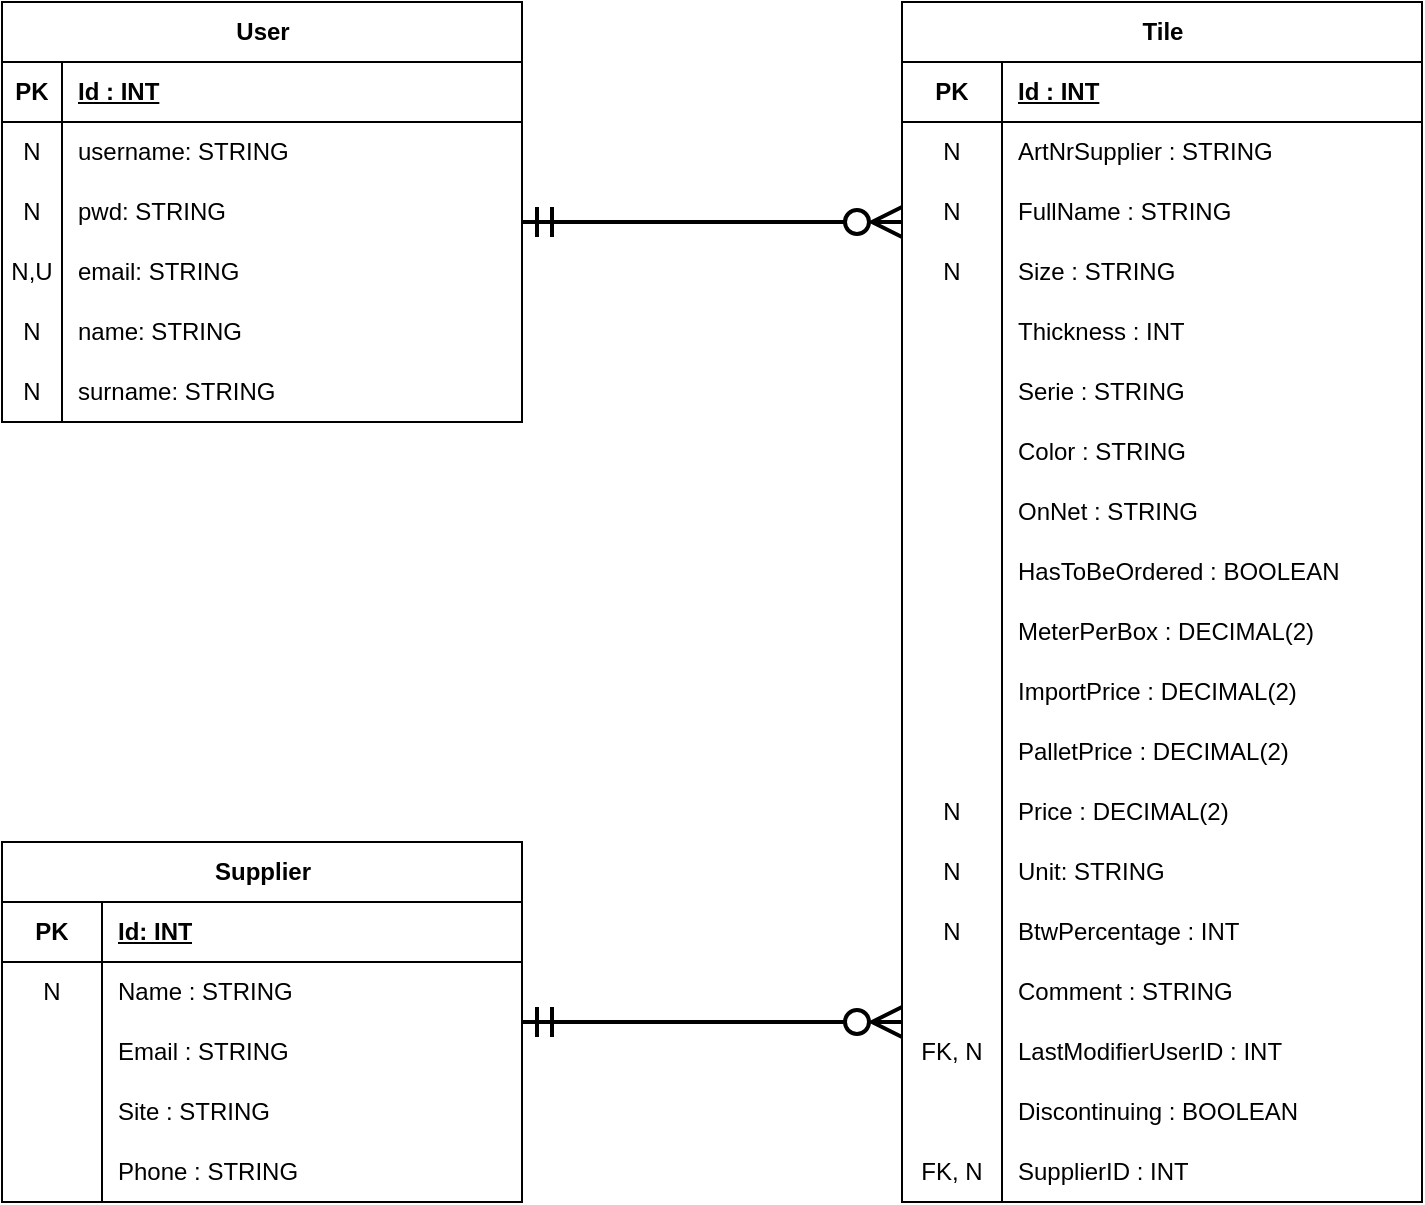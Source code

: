 <mxfile version="22.0.8" type="device" pages="2">
  <diagram id="mONqnpf4Y58-_6r568Pm" name="DBO">
    <mxGraphModel dx="1434" dy="758" grid="1" gridSize="10" guides="1" tooltips="1" connect="1" arrows="1" fold="1" page="1" pageScale="1" pageWidth="850" pageHeight="1100" math="0" shadow="0">
      <root>
        <mxCell id="0" />
        <mxCell id="1" parent="0" />
        <mxCell id="lxmhpxsaurGUJbVyjQE0-1" value="User&lt;br&gt;" style="shape=table;startSize=30;container=1;collapsible=1;childLayout=tableLayout;fixedRows=1;rowLines=0;fontStyle=1;align=center;resizeLast=1;html=1;" parent="1" vertex="1">
          <mxGeometry x="60" y="120" width="260" height="210" as="geometry">
            <mxRectangle x="400" y="30" width="70" height="30" as="alternateBounds" />
          </mxGeometry>
        </mxCell>
        <mxCell id="lxmhpxsaurGUJbVyjQE0-2" value="" style="shape=tableRow;horizontal=0;startSize=0;swimlaneHead=0;swimlaneBody=0;fillColor=none;collapsible=0;dropTarget=0;points=[[0,0.5],[1,0.5]];portConstraint=eastwest;top=0;left=0;right=0;bottom=1;" parent="lxmhpxsaurGUJbVyjQE0-1" vertex="1">
          <mxGeometry y="30" width="260" height="30" as="geometry" />
        </mxCell>
        <mxCell id="lxmhpxsaurGUJbVyjQE0-3" value="PK" style="shape=partialRectangle;connectable=0;fillColor=none;top=0;left=0;bottom=0;right=0;fontStyle=1;overflow=hidden;whiteSpace=wrap;html=1;" parent="lxmhpxsaurGUJbVyjQE0-2" vertex="1">
          <mxGeometry width="30" height="30" as="geometry">
            <mxRectangle width="30" height="30" as="alternateBounds" />
          </mxGeometry>
        </mxCell>
        <mxCell id="lxmhpxsaurGUJbVyjQE0-4" value="Id : INT" style="shape=partialRectangle;connectable=0;fillColor=none;top=0;left=0;bottom=0;right=0;align=left;spacingLeft=6;fontStyle=5;overflow=hidden;whiteSpace=wrap;html=1;" parent="lxmhpxsaurGUJbVyjQE0-2" vertex="1">
          <mxGeometry x="30" width="230" height="30" as="geometry">
            <mxRectangle width="230" height="30" as="alternateBounds" />
          </mxGeometry>
        </mxCell>
        <mxCell id="lxmhpxsaurGUJbVyjQE0-5" value="" style="shape=tableRow;horizontal=0;startSize=0;swimlaneHead=0;swimlaneBody=0;fillColor=none;collapsible=0;dropTarget=0;points=[[0,0.5],[1,0.5]];portConstraint=eastwest;top=0;left=0;right=0;bottom=0;" parent="lxmhpxsaurGUJbVyjQE0-1" vertex="1">
          <mxGeometry y="60" width="260" height="30" as="geometry" />
        </mxCell>
        <mxCell id="lxmhpxsaurGUJbVyjQE0-6" value="N" style="shape=partialRectangle;connectable=0;fillColor=none;top=0;left=0;bottom=0;right=0;editable=1;overflow=hidden;whiteSpace=wrap;html=1;" parent="lxmhpxsaurGUJbVyjQE0-5" vertex="1">
          <mxGeometry width="30" height="30" as="geometry">
            <mxRectangle width="30" height="30" as="alternateBounds" />
          </mxGeometry>
        </mxCell>
        <mxCell id="lxmhpxsaurGUJbVyjQE0-7" value="username: STRING" style="shape=partialRectangle;connectable=0;fillColor=none;top=0;left=0;bottom=0;right=0;align=left;spacingLeft=6;overflow=hidden;whiteSpace=wrap;html=1;" parent="lxmhpxsaurGUJbVyjQE0-5" vertex="1">
          <mxGeometry x="30" width="230" height="30" as="geometry">
            <mxRectangle width="230" height="30" as="alternateBounds" />
          </mxGeometry>
        </mxCell>
        <mxCell id="lxmhpxsaurGUJbVyjQE0-8" value="" style="shape=tableRow;horizontal=0;startSize=0;swimlaneHead=0;swimlaneBody=0;fillColor=none;collapsible=0;dropTarget=0;points=[[0,0.5],[1,0.5]];portConstraint=eastwest;top=0;left=0;right=0;bottom=0;" parent="lxmhpxsaurGUJbVyjQE0-1" vertex="1">
          <mxGeometry y="90" width="260" height="30" as="geometry" />
        </mxCell>
        <mxCell id="lxmhpxsaurGUJbVyjQE0-9" value="N" style="shape=partialRectangle;connectable=0;fillColor=none;top=0;left=0;bottom=0;right=0;editable=1;overflow=hidden;whiteSpace=wrap;html=1;" parent="lxmhpxsaurGUJbVyjQE0-8" vertex="1">
          <mxGeometry width="30" height="30" as="geometry">
            <mxRectangle width="30" height="30" as="alternateBounds" />
          </mxGeometry>
        </mxCell>
        <mxCell id="lxmhpxsaurGUJbVyjQE0-10" value="pwd: STRING" style="shape=partialRectangle;connectable=0;fillColor=none;top=0;left=0;bottom=0;right=0;align=left;spacingLeft=6;overflow=hidden;whiteSpace=wrap;html=1;" parent="lxmhpxsaurGUJbVyjQE0-8" vertex="1">
          <mxGeometry x="30" width="230" height="30" as="geometry">
            <mxRectangle width="230" height="30" as="alternateBounds" />
          </mxGeometry>
        </mxCell>
        <mxCell id="lxmhpxsaurGUJbVyjQE0-11" value="" style="shape=tableRow;horizontal=0;startSize=0;swimlaneHead=0;swimlaneBody=0;fillColor=none;collapsible=0;dropTarget=0;points=[[0,0.5],[1,0.5]];portConstraint=eastwest;top=0;left=0;right=0;bottom=0;" parent="lxmhpxsaurGUJbVyjQE0-1" vertex="1">
          <mxGeometry y="120" width="260" height="30" as="geometry" />
        </mxCell>
        <mxCell id="lxmhpxsaurGUJbVyjQE0-12" value="N,U" style="shape=partialRectangle;connectable=0;fillColor=none;top=0;left=0;bottom=0;right=0;editable=1;overflow=hidden;whiteSpace=wrap;html=1;" parent="lxmhpxsaurGUJbVyjQE0-11" vertex="1">
          <mxGeometry width="30" height="30" as="geometry">
            <mxRectangle width="30" height="30" as="alternateBounds" />
          </mxGeometry>
        </mxCell>
        <mxCell id="lxmhpxsaurGUJbVyjQE0-13" value="email: STRING" style="shape=partialRectangle;connectable=0;fillColor=none;top=0;left=0;bottom=0;right=0;align=left;spacingLeft=6;overflow=hidden;whiteSpace=wrap;html=1;" parent="lxmhpxsaurGUJbVyjQE0-11" vertex="1">
          <mxGeometry x="30" width="230" height="30" as="geometry">
            <mxRectangle width="230" height="30" as="alternateBounds" />
          </mxGeometry>
        </mxCell>
        <mxCell id="lxmhpxsaurGUJbVyjQE0-17" value="" style="shape=tableRow;horizontal=0;startSize=0;swimlaneHead=0;swimlaneBody=0;fillColor=none;collapsible=0;dropTarget=0;points=[[0,0.5],[1,0.5]];portConstraint=eastwest;top=0;left=0;right=0;bottom=0;" parent="lxmhpxsaurGUJbVyjQE0-1" vertex="1">
          <mxGeometry y="150" width="260" height="30" as="geometry" />
        </mxCell>
        <mxCell id="lxmhpxsaurGUJbVyjQE0-18" value="N" style="shape=partialRectangle;connectable=0;fillColor=none;top=0;left=0;bottom=0;right=0;editable=1;overflow=hidden;whiteSpace=wrap;html=1;" parent="lxmhpxsaurGUJbVyjQE0-17" vertex="1">
          <mxGeometry width="30" height="30" as="geometry">
            <mxRectangle width="30" height="30" as="alternateBounds" />
          </mxGeometry>
        </mxCell>
        <mxCell id="lxmhpxsaurGUJbVyjQE0-19" value="name: STRING" style="shape=partialRectangle;connectable=0;fillColor=none;top=0;left=0;bottom=0;right=0;align=left;spacingLeft=6;overflow=hidden;whiteSpace=wrap;html=1;" parent="lxmhpxsaurGUJbVyjQE0-17" vertex="1">
          <mxGeometry x="30" width="230" height="30" as="geometry">
            <mxRectangle width="230" height="30" as="alternateBounds" />
          </mxGeometry>
        </mxCell>
        <mxCell id="wmyr8UnKxAE5B4rtzXy3-4" value="" style="shape=tableRow;horizontal=0;startSize=0;swimlaneHead=0;swimlaneBody=0;fillColor=none;collapsible=0;dropTarget=0;points=[[0,0.5],[1,0.5]];portConstraint=eastwest;top=0;left=0;right=0;bottom=0;" parent="lxmhpxsaurGUJbVyjQE0-1" vertex="1">
          <mxGeometry y="180" width="260" height="30" as="geometry" />
        </mxCell>
        <mxCell id="wmyr8UnKxAE5B4rtzXy3-5" value="N" style="shape=partialRectangle;connectable=0;fillColor=none;top=0;left=0;bottom=0;right=0;editable=1;overflow=hidden;whiteSpace=wrap;html=1;" parent="wmyr8UnKxAE5B4rtzXy3-4" vertex="1">
          <mxGeometry width="30" height="30" as="geometry">
            <mxRectangle width="30" height="30" as="alternateBounds" />
          </mxGeometry>
        </mxCell>
        <mxCell id="wmyr8UnKxAE5B4rtzXy3-6" value="surname: STRING" style="shape=partialRectangle;connectable=0;fillColor=none;top=0;left=0;bottom=0;right=0;align=left;spacingLeft=6;overflow=hidden;whiteSpace=wrap;html=1;" parent="wmyr8UnKxAE5B4rtzXy3-4" vertex="1">
          <mxGeometry x="30" width="230" height="30" as="geometry">
            <mxRectangle width="230" height="30" as="alternateBounds" />
          </mxGeometry>
        </mxCell>
        <mxCell id="M0cXfHnPC7Q0FIV9fCA6-1" value="Tile" style="shape=table;startSize=30;container=1;collapsible=1;childLayout=tableLayout;fixedRows=1;rowLines=0;fontStyle=1;align=center;resizeLast=1;html=1;" parent="1" vertex="1">
          <mxGeometry x="510" y="120" width="260" height="600" as="geometry">
            <mxRectangle x="400" y="30" width="70" height="30" as="alternateBounds" />
          </mxGeometry>
        </mxCell>
        <mxCell id="M0cXfHnPC7Q0FIV9fCA6-2" value="" style="shape=tableRow;horizontal=0;startSize=0;swimlaneHead=0;swimlaneBody=0;fillColor=none;collapsible=0;dropTarget=0;points=[[0,0.5],[1,0.5]];portConstraint=eastwest;top=0;left=0;right=0;bottom=1;" parent="M0cXfHnPC7Q0FIV9fCA6-1" vertex="1">
          <mxGeometry y="30" width="260" height="30" as="geometry" />
        </mxCell>
        <mxCell id="M0cXfHnPC7Q0FIV9fCA6-3" value="PK" style="shape=partialRectangle;connectable=0;fillColor=none;top=0;left=0;bottom=0;right=0;fontStyle=1;overflow=hidden;whiteSpace=wrap;html=1;" parent="M0cXfHnPC7Q0FIV9fCA6-2" vertex="1">
          <mxGeometry width="50" height="30" as="geometry">
            <mxRectangle width="50" height="30" as="alternateBounds" />
          </mxGeometry>
        </mxCell>
        <mxCell id="M0cXfHnPC7Q0FIV9fCA6-4" value="Id : INT" style="shape=partialRectangle;connectable=0;fillColor=none;top=0;left=0;bottom=0;right=0;align=left;spacingLeft=6;fontStyle=5;overflow=hidden;whiteSpace=wrap;html=1;" parent="M0cXfHnPC7Q0FIV9fCA6-2" vertex="1">
          <mxGeometry x="50" width="210" height="30" as="geometry">
            <mxRectangle width="210" height="30" as="alternateBounds" />
          </mxGeometry>
        </mxCell>
        <mxCell id="M0cXfHnPC7Q0FIV9fCA6-5" value="" style="shape=tableRow;horizontal=0;startSize=0;swimlaneHead=0;swimlaneBody=0;fillColor=none;collapsible=0;dropTarget=0;points=[[0,0.5],[1,0.5]];portConstraint=eastwest;top=0;left=0;right=0;bottom=0;" parent="M0cXfHnPC7Q0FIV9fCA6-1" vertex="1">
          <mxGeometry y="60" width="260" height="30" as="geometry" />
        </mxCell>
        <mxCell id="M0cXfHnPC7Q0FIV9fCA6-6" value="N" style="shape=partialRectangle;connectable=0;fillColor=none;top=0;left=0;bottom=0;right=0;editable=1;overflow=hidden;whiteSpace=wrap;html=1;" parent="M0cXfHnPC7Q0FIV9fCA6-5" vertex="1">
          <mxGeometry width="50" height="30" as="geometry">
            <mxRectangle width="50" height="30" as="alternateBounds" />
          </mxGeometry>
        </mxCell>
        <mxCell id="M0cXfHnPC7Q0FIV9fCA6-7" value="ArtNrSupplier : STRING" style="shape=partialRectangle;connectable=0;fillColor=none;top=0;left=0;bottom=0;right=0;align=left;spacingLeft=6;overflow=hidden;whiteSpace=wrap;html=1;" parent="M0cXfHnPC7Q0FIV9fCA6-5" vertex="1">
          <mxGeometry x="50" width="210" height="30" as="geometry">
            <mxRectangle width="210" height="30" as="alternateBounds" />
          </mxGeometry>
        </mxCell>
        <mxCell id="M0cXfHnPC7Q0FIV9fCA6-11" value="" style="shape=tableRow;horizontal=0;startSize=0;swimlaneHead=0;swimlaneBody=0;fillColor=none;collapsible=0;dropTarget=0;points=[[0,0.5],[1,0.5]];portConstraint=eastwest;top=0;left=0;right=0;bottom=0;" parent="M0cXfHnPC7Q0FIV9fCA6-1" vertex="1">
          <mxGeometry y="90" width="260" height="30" as="geometry" />
        </mxCell>
        <mxCell id="M0cXfHnPC7Q0FIV9fCA6-12" value="N" style="shape=partialRectangle;connectable=0;fillColor=none;top=0;left=0;bottom=0;right=0;editable=1;overflow=hidden;whiteSpace=wrap;html=1;" parent="M0cXfHnPC7Q0FIV9fCA6-11" vertex="1">
          <mxGeometry width="50" height="30" as="geometry">
            <mxRectangle width="50" height="30" as="alternateBounds" />
          </mxGeometry>
        </mxCell>
        <mxCell id="M0cXfHnPC7Q0FIV9fCA6-13" value="FullName : STRING" style="shape=partialRectangle;connectable=0;fillColor=none;top=0;left=0;bottom=0;right=0;align=left;spacingLeft=6;overflow=hidden;whiteSpace=wrap;html=1;" parent="M0cXfHnPC7Q0FIV9fCA6-11" vertex="1">
          <mxGeometry x="50" width="210" height="30" as="geometry">
            <mxRectangle width="210" height="30" as="alternateBounds" />
          </mxGeometry>
        </mxCell>
        <mxCell id="M0cXfHnPC7Q0FIV9fCA6-14" value="" style="shape=tableRow;horizontal=0;startSize=0;swimlaneHead=0;swimlaneBody=0;fillColor=none;collapsible=0;dropTarget=0;points=[[0,0.5],[1,0.5]];portConstraint=eastwest;top=0;left=0;right=0;bottom=0;" parent="M0cXfHnPC7Q0FIV9fCA6-1" vertex="1">
          <mxGeometry y="120" width="260" height="30" as="geometry" />
        </mxCell>
        <mxCell id="M0cXfHnPC7Q0FIV9fCA6-15" value="N" style="shape=partialRectangle;connectable=0;fillColor=none;top=0;left=0;bottom=0;right=0;editable=1;overflow=hidden;whiteSpace=wrap;html=1;" parent="M0cXfHnPC7Q0FIV9fCA6-14" vertex="1">
          <mxGeometry width="50" height="30" as="geometry">
            <mxRectangle width="50" height="30" as="alternateBounds" />
          </mxGeometry>
        </mxCell>
        <mxCell id="M0cXfHnPC7Q0FIV9fCA6-16" value="Size : STRING" style="shape=partialRectangle;connectable=0;fillColor=none;top=0;left=0;bottom=0;right=0;align=left;spacingLeft=6;overflow=hidden;whiteSpace=wrap;html=1;" parent="M0cXfHnPC7Q0FIV9fCA6-14" vertex="1">
          <mxGeometry x="50" width="210" height="30" as="geometry">
            <mxRectangle width="210" height="30" as="alternateBounds" />
          </mxGeometry>
        </mxCell>
        <mxCell id="M0cXfHnPC7Q0FIV9fCA6-17" value="" style="shape=tableRow;horizontal=0;startSize=0;swimlaneHead=0;swimlaneBody=0;fillColor=none;collapsible=0;dropTarget=0;points=[[0,0.5],[1,0.5]];portConstraint=eastwest;top=0;left=0;right=0;bottom=0;" parent="M0cXfHnPC7Q0FIV9fCA6-1" vertex="1">
          <mxGeometry y="150" width="260" height="30" as="geometry" />
        </mxCell>
        <mxCell id="M0cXfHnPC7Q0FIV9fCA6-18" value="" style="shape=partialRectangle;connectable=0;fillColor=none;top=0;left=0;bottom=0;right=0;editable=1;overflow=hidden;whiteSpace=wrap;html=1;" parent="M0cXfHnPC7Q0FIV9fCA6-17" vertex="1">
          <mxGeometry width="50" height="30" as="geometry">
            <mxRectangle width="50" height="30" as="alternateBounds" />
          </mxGeometry>
        </mxCell>
        <mxCell id="M0cXfHnPC7Q0FIV9fCA6-19" value="Thickness : INT" style="shape=partialRectangle;connectable=0;fillColor=none;top=0;left=0;bottom=0;right=0;align=left;spacingLeft=6;overflow=hidden;whiteSpace=wrap;html=1;" parent="M0cXfHnPC7Q0FIV9fCA6-17" vertex="1">
          <mxGeometry x="50" width="210" height="30" as="geometry">
            <mxRectangle width="210" height="30" as="alternateBounds" />
          </mxGeometry>
        </mxCell>
        <mxCell id="M0cXfHnPC7Q0FIV9fCA6-8" value="" style="shape=tableRow;horizontal=0;startSize=0;swimlaneHead=0;swimlaneBody=0;fillColor=none;collapsible=0;dropTarget=0;points=[[0,0.5],[1,0.5]];portConstraint=eastwest;top=0;left=0;right=0;bottom=0;" parent="M0cXfHnPC7Q0FIV9fCA6-1" vertex="1">
          <mxGeometry y="180" width="260" height="30" as="geometry" />
        </mxCell>
        <mxCell id="M0cXfHnPC7Q0FIV9fCA6-9" value="" style="shape=partialRectangle;connectable=0;fillColor=none;top=0;left=0;bottom=0;right=0;editable=1;overflow=hidden;whiteSpace=wrap;html=1;" parent="M0cXfHnPC7Q0FIV9fCA6-8" vertex="1">
          <mxGeometry width="50" height="30" as="geometry">
            <mxRectangle width="50" height="30" as="alternateBounds" />
          </mxGeometry>
        </mxCell>
        <mxCell id="M0cXfHnPC7Q0FIV9fCA6-10" value="Serie : STRING" style="shape=partialRectangle;connectable=0;fillColor=none;top=0;left=0;bottom=0;right=0;align=left;spacingLeft=6;overflow=hidden;whiteSpace=wrap;html=1;" parent="M0cXfHnPC7Q0FIV9fCA6-8" vertex="1">
          <mxGeometry x="50" width="210" height="30" as="geometry">
            <mxRectangle width="210" height="30" as="alternateBounds" />
          </mxGeometry>
        </mxCell>
        <mxCell id="soQ4tImTyWgXi16hArGn-4" value="" style="shape=tableRow;horizontal=0;startSize=0;swimlaneHead=0;swimlaneBody=0;fillColor=none;collapsible=0;dropTarget=0;points=[[0,0.5],[1,0.5]];portConstraint=eastwest;top=0;left=0;right=0;bottom=0;" parent="M0cXfHnPC7Q0FIV9fCA6-1" vertex="1">
          <mxGeometry y="210" width="260" height="30" as="geometry" />
        </mxCell>
        <mxCell id="soQ4tImTyWgXi16hArGn-5" value="" style="shape=partialRectangle;connectable=0;fillColor=none;top=0;left=0;bottom=0;right=0;editable=1;overflow=hidden;whiteSpace=wrap;html=1;" parent="soQ4tImTyWgXi16hArGn-4" vertex="1">
          <mxGeometry width="50" height="30" as="geometry">
            <mxRectangle width="50" height="30" as="alternateBounds" />
          </mxGeometry>
        </mxCell>
        <mxCell id="soQ4tImTyWgXi16hArGn-6" value="Color : STRING" style="shape=partialRectangle;connectable=0;fillColor=none;top=0;left=0;bottom=0;right=0;align=left;spacingLeft=6;overflow=hidden;whiteSpace=wrap;html=1;" parent="soQ4tImTyWgXi16hArGn-4" vertex="1">
          <mxGeometry x="50" width="210" height="30" as="geometry">
            <mxRectangle width="210" height="30" as="alternateBounds" />
          </mxGeometry>
        </mxCell>
        <mxCell id="pH_L62Jm4W6LPPMjTFxo-1" value="" style="shape=tableRow;horizontal=0;startSize=0;swimlaneHead=0;swimlaneBody=0;fillColor=none;collapsible=0;dropTarget=0;points=[[0,0.5],[1,0.5]];portConstraint=eastwest;top=0;left=0;right=0;bottom=0;" parent="M0cXfHnPC7Q0FIV9fCA6-1" vertex="1">
          <mxGeometry y="240" width="260" height="30" as="geometry" />
        </mxCell>
        <mxCell id="pH_L62Jm4W6LPPMjTFxo-2" value="" style="shape=partialRectangle;connectable=0;fillColor=none;top=0;left=0;bottom=0;right=0;editable=1;overflow=hidden;whiteSpace=wrap;html=1;" parent="pH_L62Jm4W6LPPMjTFxo-1" vertex="1">
          <mxGeometry width="50" height="30" as="geometry">
            <mxRectangle width="50" height="30" as="alternateBounds" />
          </mxGeometry>
        </mxCell>
        <mxCell id="pH_L62Jm4W6LPPMjTFxo-3" value="OnNet : STRING" style="shape=partialRectangle;connectable=0;fillColor=none;top=0;left=0;bottom=0;right=0;align=left;spacingLeft=6;overflow=hidden;whiteSpace=wrap;html=1;" parent="pH_L62Jm4W6LPPMjTFxo-1" vertex="1">
          <mxGeometry x="50" width="210" height="30" as="geometry">
            <mxRectangle width="210" height="30" as="alternateBounds" />
          </mxGeometry>
        </mxCell>
        <mxCell id="pH_L62Jm4W6LPPMjTFxo-4" value="" style="shape=tableRow;horizontal=0;startSize=0;swimlaneHead=0;swimlaneBody=0;fillColor=none;collapsible=0;dropTarget=0;points=[[0,0.5],[1,0.5]];portConstraint=eastwest;top=0;left=0;right=0;bottom=0;" parent="M0cXfHnPC7Q0FIV9fCA6-1" vertex="1">
          <mxGeometry y="270" width="260" height="30" as="geometry" />
        </mxCell>
        <mxCell id="pH_L62Jm4W6LPPMjTFxo-5" value="" style="shape=partialRectangle;connectable=0;fillColor=none;top=0;left=0;bottom=0;right=0;editable=1;overflow=hidden;whiteSpace=wrap;html=1;" parent="pH_L62Jm4W6LPPMjTFxo-4" vertex="1">
          <mxGeometry width="50" height="30" as="geometry">
            <mxRectangle width="50" height="30" as="alternateBounds" />
          </mxGeometry>
        </mxCell>
        <mxCell id="pH_L62Jm4W6LPPMjTFxo-6" value="HasToBeOrdered : BOOLEAN" style="shape=partialRectangle;connectable=0;fillColor=none;top=0;left=0;bottom=0;right=0;align=left;spacingLeft=6;overflow=hidden;whiteSpace=wrap;html=1;" parent="pH_L62Jm4W6LPPMjTFxo-4" vertex="1">
          <mxGeometry x="50" width="210" height="30" as="geometry">
            <mxRectangle width="210" height="30" as="alternateBounds" />
          </mxGeometry>
        </mxCell>
        <mxCell id="pH_L62Jm4W6LPPMjTFxo-7" value="" style="shape=tableRow;horizontal=0;startSize=0;swimlaneHead=0;swimlaneBody=0;fillColor=none;collapsible=0;dropTarget=0;points=[[0,0.5],[1,0.5]];portConstraint=eastwest;top=0;left=0;right=0;bottom=0;" parent="M0cXfHnPC7Q0FIV9fCA6-1" vertex="1">
          <mxGeometry y="300" width="260" height="30" as="geometry" />
        </mxCell>
        <mxCell id="pH_L62Jm4W6LPPMjTFxo-8" value="" style="shape=partialRectangle;connectable=0;fillColor=none;top=0;left=0;bottom=0;right=0;editable=1;overflow=hidden;whiteSpace=wrap;html=1;" parent="pH_L62Jm4W6LPPMjTFxo-7" vertex="1">
          <mxGeometry width="50" height="30" as="geometry">
            <mxRectangle width="50" height="30" as="alternateBounds" />
          </mxGeometry>
        </mxCell>
        <mxCell id="pH_L62Jm4W6LPPMjTFxo-9" value="MeterPerBox : DECIMAL(2)" style="shape=partialRectangle;connectable=0;fillColor=none;top=0;left=0;bottom=0;right=0;align=left;spacingLeft=6;overflow=hidden;whiteSpace=wrap;html=1;" parent="pH_L62Jm4W6LPPMjTFxo-7" vertex="1">
          <mxGeometry x="50" width="210" height="30" as="geometry">
            <mxRectangle width="210" height="30" as="alternateBounds" />
          </mxGeometry>
        </mxCell>
        <mxCell id="pH_L62Jm4W6LPPMjTFxo-10" value="" style="shape=tableRow;horizontal=0;startSize=0;swimlaneHead=0;swimlaneBody=0;fillColor=none;collapsible=0;dropTarget=0;points=[[0,0.5],[1,0.5]];portConstraint=eastwest;top=0;left=0;right=0;bottom=0;" parent="M0cXfHnPC7Q0FIV9fCA6-1" vertex="1">
          <mxGeometry y="330" width="260" height="30" as="geometry" />
        </mxCell>
        <mxCell id="pH_L62Jm4W6LPPMjTFxo-11" value="" style="shape=partialRectangle;connectable=0;fillColor=none;top=0;left=0;bottom=0;right=0;editable=1;overflow=hidden;whiteSpace=wrap;html=1;" parent="pH_L62Jm4W6LPPMjTFxo-10" vertex="1">
          <mxGeometry width="50" height="30" as="geometry">
            <mxRectangle width="50" height="30" as="alternateBounds" />
          </mxGeometry>
        </mxCell>
        <mxCell id="pH_L62Jm4W6LPPMjTFxo-12" value="ImportPrice : DECIMAL(2)" style="shape=partialRectangle;connectable=0;fillColor=none;top=0;left=0;bottom=0;right=0;align=left;spacingLeft=6;overflow=hidden;whiteSpace=wrap;html=1;" parent="pH_L62Jm4W6LPPMjTFxo-10" vertex="1">
          <mxGeometry x="50" width="210" height="30" as="geometry">
            <mxRectangle width="210" height="30" as="alternateBounds" />
          </mxGeometry>
        </mxCell>
        <mxCell id="pH_L62Jm4W6LPPMjTFxo-13" value="" style="shape=tableRow;horizontal=0;startSize=0;swimlaneHead=0;swimlaneBody=0;fillColor=none;collapsible=0;dropTarget=0;points=[[0,0.5],[1,0.5]];portConstraint=eastwest;top=0;left=0;right=0;bottom=0;" parent="M0cXfHnPC7Q0FIV9fCA6-1" vertex="1">
          <mxGeometry y="360" width="260" height="30" as="geometry" />
        </mxCell>
        <mxCell id="pH_L62Jm4W6LPPMjTFxo-14" value="" style="shape=partialRectangle;connectable=0;fillColor=none;top=0;left=0;bottom=0;right=0;editable=1;overflow=hidden;whiteSpace=wrap;html=1;" parent="pH_L62Jm4W6LPPMjTFxo-13" vertex="1">
          <mxGeometry width="50" height="30" as="geometry">
            <mxRectangle width="50" height="30" as="alternateBounds" />
          </mxGeometry>
        </mxCell>
        <mxCell id="pH_L62Jm4W6LPPMjTFxo-15" value="PalletPrice : DECIMAL(2)" style="shape=partialRectangle;connectable=0;fillColor=none;top=0;left=0;bottom=0;right=0;align=left;spacingLeft=6;overflow=hidden;whiteSpace=wrap;html=1;" parent="pH_L62Jm4W6LPPMjTFxo-13" vertex="1">
          <mxGeometry x="50" width="210" height="30" as="geometry">
            <mxRectangle width="210" height="30" as="alternateBounds" />
          </mxGeometry>
        </mxCell>
        <mxCell id="pH_L62Jm4W6LPPMjTFxo-16" value="" style="shape=tableRow;horizontal=0;startSize=0;swimlaneHead=0;swimlaneBody=0;fillColor=none;collapsible=0;dropTarget=0;points=[[0,0.5],[1,0.5]];portConstraint=eastwest;top=0;left=0;right=0;bottom=0;" parent="M0cXfHnPC7Q0FIV9fCA6-1" vertex="1">
          <mxGeometry y="390" width="260" height="30" as="geometry" />
        </mxCell>
        <mxCell id="pH_L62Jm4W6LPPMjTFxo-17" value="N" style="shape=partialRectangle;connectable=0;fillColor=none;top=0;left=0;bottom=0;right=0;editable=1;overflow=hidden;whiteSpace=wrap;html=1;" parent="pH_L62Jm4W6LPPMjTFxo-16" vertex="1">
          <mxGeometry width="50" height="30" as="geometry">
            <mxRectangle width="50" height="30" as="alternateBounds" />
          </mxGeometry>
        </mxCell>
        <mxCell id="pH_L62Jm4W6LPPMjTFxo-18" value="Price : DECIMAL(2)" style="shape=partialRectangle;connectable=0;fillColor=none;top=0;left=0;bottom=0;right=0;align=left;spacingLeft=6;overflow=hidden;whiteSpace=wrap;html=1;" parent="pH_L62Jm4W6LPPMjTFxo-16" vertex="1">
          <mxGeometry x="50" width="210" height="30" as="geometry">
            <mxRectangle width="210" height="30" as="alternateBounds" />
          </mxGeometry>
        </mxCell>
        <mxCell id="pH_L62Jm4W6LPPMjTFxo-19" value="" style="shape=tableRow;horizontal=0;startSize=0;swimlaneHead=0;swimlaneBody=0;fillColor=none;collapsible=0;dropTarget=0;points=[[0,0.5],[1,0.5]];portConstraint=eastwest;top=0;left=0;right=0;bottom=0;" parent="M0cXfHnPC7Q0FIV9fCA6-1" vertex="1">
          <mxGeometry y="420" width="260" height="30" as="geometry" />
        </mxCell>
        <mxCell id="pH_L62Jm4W6LPPMjTFxo-20" value="N" style="shape=partialRectangle;connectable=0;fillColor=none;top=0;left=0;bottom=0;right=0;editable=1;overflow=hidden;whiteSpace=wrap;html=1;" parent="pH_L62Jm4W6LPPMjTFxo-19" vertex="1">
          <mxGeometry width="50" height="30" as="geometry">
            <mxRectangle width="50" height="30" as="alternateBounds" />
          </mxGeometry>
        </mxCell>
        <mxCell id="pH_L62Jm4W6LPPMjTFxo-21" value="Unit: STRING" style="shape=partialRectangle;connectable=0;fillColor=none;top=0;left=0;bottom=0;right=0;align=left;spacingLeft=6;overflow=hidden;whiteSpace=wrap;html=1;" parent="pH_L62Jm4W6LPPMjTFxo-19" vertex="1">
          <mxGeometry x="50" width="210" height="30" as="geometry">
            <mxRectangle width="210" height="30" as="alternateBounds" />
          </mxGeometry>
        </mxCell>
        <mxCell id="pH_L62Jm4W6LPPMjTFxo-22" value="" style="shape=tableRow;horizontal=0;startSize=0;swimlaneHead=0;swimlaneBody=0;fillColor=none;collapsible=0;dropTarget=0;points=[[0,0.5],[1,0.5]];portConstraint=eastwest;top=0;left=0;right=0;bottom=0;" parent="M0cXfHnPC7Q0FIV9fCA6-1" vertex="1">
          <mxGeometry y="450" width="260" height="30" as="geometry" />
        </mxCell>
        <mxCell id="pH_L62Jm4W6LPPMjTFxo-23" value="N" style="shape=partialRectangle;connectable=0;fillColor=none;top=0;left=0;bottom=0;right=0;editable=1;overflow=hidden;whiteSpace=wrap;html=1;" parent="pH_L62Jm4W6LPPMjTFxo-22" vertex="1">
          <mxGeometry width="50" height="30" as="geometry">
            <mxRectangle width="50" height="30" as="alternateBounds" />
          </mxGeometry>
        </mxCell>
        <mxCell id="pH_L62Jm4W6LPPMjTFxo-24" value="BtwPercentage : INT" style="shape=partialRectangle;connectable=0;fillColor=none;top=0;left=0;bottom=0;right=0;align=left;spacingLeft=6;overflow=hidden;whiteSpace=wrap;html=1;" parent="pH_L62Jm4W6LPPMjTFxo-22" vertex="1">
          <mxGeometry x="50" width="210" height="30" as="geometry">
            <mxRectangle width="210" height="30" as="alternateBounds" />
          </mxGeometry>
        </mxCell>
        <mxCell id="pH_L62Jm4W6LPPMjTFxo-25" value="" style="shape=tableRow;horizontal=0;startSize=0;swimlaneHead=0;swimlaneBody=0;fillColor=none;collapsible=0;dropTarget=0;points=[[0,0.5],[1,0.5]];portConstraint=eastwest;top=0;left=0;right=0;bottom=0;" parent="M0cXfHnPC7Q0FIV9fCA6-1" vertex="1">
          <mxGeometry y="480" width="260" height="30" as="geometry" />
        </mxCell>
        <mxCell id="pH_L62Jm4W6LPPMjTFxo-26" value="" style="shape=partialRectangle;connectable=0;fillColor=none;top=0;left=0;bottom=0;right=0;editable=1;overflow=hidden;whiteSpace=wrap;html=1;" parent="pH_L62Jm4W6LPPMjTFxo-25" vertex="1">
          <mxGeometry width="50" height="30" as="geometry">
            <mxRectangle width="50" height="30" as="alternateBounds" />
          </mxGeometry>
        </mxCell>
        <mxCell id="pH_L62Jm4W6LPPMjTFxo-27" value="Comment : STRING" style="shape=partialRectangle;connectable=0;fillColor=none;top=0;left=0;bottom=0;right=0;align=left;spacingLeft=6;overflow=hidden;whiteSpace=wrap;html=1;" parent="pH_L62Jm4W6LPPMjTFxo-25" vertex="1">
          <mxGeometry x="50" width="210" height="30" as="geometry">
            <mxRectangle width="210" height="30" as="alternateBounds" />
          </mxGeometry>
        </mxCell>
        <mxCell id="-zyqjVE0c-xGGt9s3BGD-4" value="" style="shape=tableRow;horizontal=0;startSize=0;swimlaneHead=0;swimlaneBody=0;fillColor=none;collapsible=0;dropTarget=0;points=[[0,0.5],[1,0.5]];portConstraint=eastwest;top=0;left=0;right=0;bottom=0;" parent="M0cXfHnPC7Q0FIV9fCA6-1" vertex="1">
          <mxGeometry y="510" width="260" height="30" as="geometry" />
        </mxCell>
        <mxCell id="-zyqjVE0c-xGGt9s3BGD-5" value="FK, N" style="shape=partialRectangle;connectable=0;fillColor=none;top=0;left=0;bottom=0;right=0;editable=1;overflow=hidden;whiteSpace=wrap;html=1;" parent="-zyqjVE0c-xGGt9s3BGD-4" vertex="1">
          <mxGeometry width="50" height="30" as="geometry">
            <mxRectangle width="50" height="30" as="alternateBounds" />
          </mxGeometry>
        </mxCell>
        <mxCell id="-zyqjVE0c-xGGt9s3BGD-6" value="LastModifierUserID : INT" style="shape=partialRectangle;connectable=0;fillColor=none;top=0;left=0;bottom=0;right=0;align=left;spacingLeft=6;overflow=hidden;whiteSpace=wrap;html=1;" parent="-zyqjVE0c-xGGt9s3BGD-4" vertex="1">
          <mxGeometry x="50" width="210" height="30" as="geometry">
            <mxRectangle width="210" height="30" as="alternateBounds" />
          </mxGeometry>
        </mxCell>
        <mxCell id="Eg1NNPnse85KVQNTSVyy-1" value="" style="shape=tableRow;horizontal=0;startSize=0;swimlaneHead=0;swimlaneBody=0;fillColor=none;collapsible=0;dropTarget=0;points=[[0,0.5],[1,0.5]];portConstraint=eastwest;top=0;left=0;right=0;bottom=0;" parent="M0cXfHnPC7Q0FIV9fCA6-1" vertex="1">
          <mxGeometry y="540" width="260" height="30" as="geometry" />
        </mxCell>
        <mxCell id="Eg1NNPnse85KVQNTSVyy-2" value="" style="shape=partialRectangle;connectable=0;fillColor=none;top=0;left=0;bottom=0;right=0;editable=1;overflow=hidden;whiteSpace=wrap;html=1;" parent="Eg1NNPnse85KVQNTSVyy-1" vertex="1">
          <mxGeometry width="50" height="30" as="geometry">
            <mxRectangle width="50" height="30" as="alternateBounds" />
          </mxGeometry>
        </mxCell>
        <mxCell id="Eg1NNPnse85KVQNTSVyy-3" value="Discontinuing : BOOLEAN" style="shape=partialRectangle;connectable=0;fillColor=none;top=0;left=0;bottom=0;right=0;align=left;spacingLeft=6;overflow=hidden;whiteSpace=wrap;html=1;" parent="Eg1NNPnse85KVQNTSVyy-1" vertex="1">
          <mxGeometry x="50" width="210" height="30" as="geometry">
            <mxRectangle width="210" height="30" as="alternateBounds" />
          </mxGeometry>
        </mxCell>
        <mxCell id="soQ4tImTyWgXi16hArGn-1" value="" style="shape=tableRow;horizontal=0;startSize=0;swimlaneHead=0;swimlaneBody=0;fillColor=none;collapsible=0;dropTarget=0;points=[[0,0.5],[1,0.5]];portConstraint=eastwest;top=0;left=0;right=0;bottom=0;" parent="M0cXfHnPC7Q0FIV9fCA6-1" vertex="1">
          <mxGeometry y="570" width="260" height="30" as="geometry" />
        </mxCell>
        <mxCell id="soQ4tImTyWgXi16hArGn-2" value="FK, N" style="shape=partialRectangle;connectable=0;fillColor=none;top=0;left=0;bottom=0;right=0;editable=1;overflow=hidden;whiteSpace=wrap;html=1;" parent="soQ4tImTyWgXi16hArGn-1" vertex="1">
          <mxGeometry width="50" height="30" as="geometry">
            <mxRectangle width="50" height="30" as="alternateBounds" />
          </mxGeometry>
        </mxCell>
        <mxCell id="soQ4tImTyWgXi16hArGn-3" value="SupplierID : INT" style="shape=partialRectangle;connectable=0;fillColor=none;top=0;left=0;bottom=0;right=0;align=left;spacingLeft=6;overflow=hidden;whiteSpace=wrap;html=1;" parent="soQ4tImTyWgXi16hArGn-1" vertex="1">
          <mxGeometry x="50" width="210" height="30" as="geometry">
            <mxRectangle width="210" height="30" as="alternateBounds" />
          </mxGeometry>
        </mxCell>
        <mxCell id="soQ4tImTyWgXi16hArGn-7" value="Supplier" style="shape=table;startSize=30;container=1;collapsible=1;childLayout=tableLayout;fixedRows=1;rowLines=0;fontStyle=1;align=center;resizeLast=1;html=1;" parent="1" vertex="1">
          <mxGeometry x="60" y="540" width="260" height="180" as="geometry">
            <mxRectangle x="400" y="30" width="70" height="30" as="alternateBounds" />
          </mxGeometry>
        </mxCell>
        <mxCell id="soQ4tImTyWgXi16hArGn-8" value="" style="shape=tableRow;horizontal=0;startSize=0;swimlaneHead=0;swimlaneBody=0;fillColor=none;collapsible=0;dropTarget=0;points=[[0,0.5],[1,0.5]];portConstraint=eastwest;top=0;left=0;right=0;bottom=1;" parent="soQ4tImTyWgXi16hArGn-7" vertex="1">
          <mxGeometry y="30" width="260" height="30" as="geometry" />
        </mxCell>
        <mxCell id="soQ4tImTyWgXi16hArGn-9" value="PK" style="shape=partialRectangle;connectable=0;fillColor=none;top=0;left=0;bottom=0;right=0;fontStyle=1;overflow=hidden;whiteSpace=wrap;html=1;" parent="soQ4tImTyWgXi16hArGn-8" vertex="1">
          <mxGeometry width="50" height="30" as="geometry">
            <mxRectangle width="50" height="30" as="alternateBounds" />
          </mxGeometry>
        </mxCell>
        <mxCell id="soQ4tImTyWgXi16hArGn-10" value="Id: INT" style="shape=partialRectangle;connectable=0;fillColor=none;top=0;left=0;bottom=0;right=0;align=left;spacingLeft=6;fontStyle=5;overflow=hidden;whiteSpace=wrap;html=1;" parent="soQ4tImTyWgXi16hArGn-8" vertex="1">
          <mxGeometry x="50" width="210" height="30" as="geometry">
            <mxRectangle width="210" height="30" as="alternateBounds" />
          </mxGeometry>
        </mxCell>
        <mxCell id="soQ4tImTyWgXi16hArGn-14" value="" style="shape=tableRow;horizontal=0;startSize=0;swimlaneHead=0;swimlaneBody=0;fillColor=none;collapsible=0;dropTarget=0;points=[[0,0.5],[1,0.5]];portConstraint=eastwest;top=0;left=0;right=0;bottom=0;" parent="soQ4tImTyWgXi16hArGn-7" vertex="1">
          <mxGeometry y="60" width="260" height="30" as="geometry" />
        </mxCell>
        <mxCell id="soQ4tImTyWgXi16hArGn-15" value="N" style="shape=partialRectangle;connectable=0;fillColor=none;top=0;left=0;bottom=0;right=0;editable=1;overflow=hidden;whiteSpace=wrap;html=1;" parent="soQ4tImTyWgXi16hArGn-14" vertex="1">
          <mxGeometry width="50" height="30" as="geometry">
            <mxRectangle width="50" height="30" as="alternateBounds" />
          </mxGeometry>
        </mxCell>
        <mxCell id="soQ4tImTyWgXi16hArGn-16" value="Name : STRING" style="shape=partialRectangle;connectable=0;fillColor=none;top=0;left=0;bottom=0;right=0;align=left;spacingLeft=6;overflow=hidden;whiteSpace=wrap;html=1;" parent="soQ4tImTyWgXi16hArGn-14" vertex="1">
          <mxGeometry x="50" width="210" height="30" as="geometry">
            <mxRectangle width="210" height="30" as="alternateBounds" />
          </mxGeometry>
        </mxCell>
        <mxCell id="soQ4tImTyWgXi16hArGn-20" value="" style="shape=tableRow;horizontal=0;startSize=0;swimlaneHead=0;swimlaneBody=0;fillColor=none;collapsible=0;dropTarget=0;points=[[0,0.5],[1,0.5]];portConstraint=eastwest;top=0;left=0;right=0;bottom=0;" parent="soQ4tImTyWgXi16hArGn-7" vertex="1">
          <mxGeometry y="90" width="260" height="30" as="geometry" />
        </mxCell>
        <mxCell id="soQ4tImTyWgXi16hArGn-21" value="" style="shape=partialRectangle;connectable=0;fillColor=none;top=0;left=0;bottom=0;right=0;editable=1;overflow=hidden;whiteSpace=wrap;html=1;" parent="soQ4tImTyWgXi16hArGn-20" vertex="1">
          <mxGeometry width="50" height="30" as="geometry">
            <mxRectangle width="50" height="30" as="alternateBounds" />
          </mxGeometry>
        </mxCell>
        <mxCell id="soQ4tImTyWgXi16hArGn-22" value="Email : STRING" style="shape=partialRectangle;connectable=0;fillColor=none;top=0;left=0;bottom=0;right=0;align=left;spacingLeft=6;overflow=hidden;whiteSpace=wrap;html=1;" parent="soQ4tImTyWgXi16hArGn-20" vertex="1">
          <mxGeometry x="50" width="210" height="30" as="geometry">
            <mxRectangle width="210" height="30" as="alternateBounds" />
          </mxGeometry>
        </mxCell>
        <mxCell id="soQ4tImTyWgXi16hArGn-23" value="" style="shape=tableRow;horizontal=0;startSize=0;swimlaneHead=0;swimlaneBody=0;fillColor=none;collapsible=0;dropTarget=0;points=[[0,0.5],[1,0.5]];portConstraint=eastwest;top=0;left=0;right=0;bottom=0;" parent="soQ4tImTyWgXi16hArGn-7" vertex="1">
          <mxGeometry y="120" width="260" height="30" as="geometry" />
        </mxCell>
        <mxCell id="soQ4tImTyWgXi16hArGn-24" value="" style="shape=partialRectangle;connectable=0;fillColor=none;top=0;left=0;bottom=0;right=0;editable=1;overflow=hidden;whiteSpace=wrap;html=1;" parent="soQ4tImTyWgXi16hArGn-23" vertex="1">
          <mxGeometry width="50" height="30" as="geometry">
            <mxRectangle width="50" height="30" as="alternateBounds" />
          </mxGeometry>
        </mxCell>
        <mxCell id="soQ4tImTyWgXi16hArGn-25" value="Site : STRING" style="shape=partialRectangle;connectable=0;fillColor=none;top=0;left=0;bottom=0;right=0;align=left;spacingLeft=6;overflow=hidden;whiteSpace=wrap;html=1;" parent="soQ4tImTyWgXi16hArGn-23" vertex="1">
          <mxGeometry x="50" width="210" height="30" as="geometry">
            <mxRectangle width="210" height="30" as="alternateBounds" />
          </mxGeometry>
        </mxCell>
        <mxCell id="soQ4tImTyWgXi16hArGn-26" value="" style="shape=tableRow;horizontal=0;startSize=0;swimlaneHead=0;swimlaneBody=0;fillColor=none;collapsible=0;dropTarget=0;points=[[0,0.5],[1,0.5]];portConstraint=eastwest;top=0;left=0;right=0;bottom=0;" parent="soQ4tImTyWgXi16hArGn-7" vertex="1">
          <mxGeometry y="150" width="260" height="30" as="geometry" />
        </mxCell>
        <mxCell id="soQ4tImTyWgXi16hArGn-27" value="" style="shape=partialRectangle;connectable=0;fillColor=none;top=0;left=0;bottom=0;right=0;editable=1;overflow=hidden;whiteSpace=wrap;html=1;" parent="soQ4tImTyWgXi16hArGn-26" vertex="1">
          <mxGeometry width="50" height="30" as="geometry">
            <mxRectangle width="50" height="30" as="alternateBounds" />
          </mxGeometry>
        </mxCell>
        <mxCell id="soQ4tImTyWgXi16hArGn-28" value="Phone : STRING" style="shape=partialRectangle;connectable=0;fillColor=none;top=0;left=0;bottom=0;right=0;align=left;spacingLeft=6;overflow=hidden;whiteSpace=wrap;html=1;" parent="soQ4tImTyWgXi16hArGn-26" vertex="1">
          <mxGeometry x="50" width="210" height="30" as="geometry">
            <mxRectangle width="210" height="30" as="alternateBounds" />
          </mxGeometry>
        </mxCell>
        <mxCell id="_2F40KxVgt0nU5WK4zab-42" style="edgeStyle=orthogonalEdgeStyle;rounded=0;orthogonalLoop=1;jettySize=auto;html=1;endArrow=ERzeroToMany;endFill=0;startArrow=ERmandOne;startFill=0;endSize=12;startSize=12;strokeWidth=2;" parent="1" source="soQ4tImTyWgXi16hArGn-7" target="M0cXfHnPC7Q0FIV9fCA6-1" edge="1">
          <mxGeometry relative="1" as="geometry">
            <Array as="points">
              <mxPoint x="460" y="630" />
              <mxPoint x="460" y="630" />
            </Array>
          </mxGeometry>
        </mxCell>
        <mxCell id="_2F40KxVgt0nU5WK4zab-43" style="edgeStyle=orthogonalEdgeStyle;rounded=0;orthogonalLoop=1;jettySize=auto;html=1;endArrow=ERzeroToMany;endFill=0;startArrow=ERmandOne;startFill=0;endSize=12;startSize=12;strokeWidth=2;" parent="1" source="lxmhpxsaurGUJbVyjQE0-1" target="M0cXfHnPC7Q0FIV9fCA6-1" edge="1">
          <mxGeometry relative="1" as="geometry">
            <mxPoint x="330" y="640" as="sourcePoint" />
            <mxPoint x="520" y="640" as="targetPoint" />
            <Array as="points">
              <mxPoint x="460" y="230" />
              <mxPoint x="460" y="230" />
            </Array>
          </mxGeometry>
        </mxCell>
      </root>
    </mxGraphModel>
  </diagram>
  <diagram name="ERD" id="a7904f86-f2b4-8e86-fa97-74104820619b">
    <mxGraphModel dx="1434" dy="758" grid="1" gridSize="10" guides="1" tooltips="1" connect="1" arrows="1" fold="1" page="1" pageScale="1" pageWidth="1100" pageHeight="850" background="none" math="0" shadow="0">
      <root>
        <mxCell id="0" />
        <mxCell id="1" parent="0" />
        <mxCell id="JhtMcRI7Rc4puyziacoW-58" style="edgeStyle=orthogonalEdgeStyle;rounded=0;orthogonalLoop=1;jettySize=auto;html=1;exitX=1;exitY=0.5;exitDx=0;exitDy=0;entryX=0;entryY=0.5;entryDx=0;entryDy=0;" parent="1" source="JhtMcRI7Rc4puyziacoW-50" target="3v6GmyvxDYZkWFG9FIVj-3" edge="1">
          <mxGeometry relative="1" as="geometry">
            <Array as="points">
              <mxPoint x="250" y="510" />
              <mxPoint x="250" y="360" />
            </Array>
          </mxGeometry>
        </mxCell>
        <mxCell id="JhtMcRI7Rc4puyziacoW-59" style="edgeStyle=orthogonalEdgeStyle;rounded=0;orthogonalLoop=1;jettySize=auto;html=1;exitX=1;exitY=0.5;exitDx=0;exitDy=0;entryX=0;entryY=0.5;entryDx=0;entryDy=0;" parent="1" source="JhtMcRI7Rc4puyziacoW-51" target="3v6GmyvxDYZkWFG9FIVj-3" edge="1">
          <mxGeometry relative="1" as="geometry">
            <Array as="points">
              <mxPoint x="250" y="560" />
              <mxPoint x="250" y="360" />
            </Array>
          </mxGeometry>
        </mxCell>
        <mxCell id="JhtMcRI7Rc4puyziacoW-55" style="edgeStyle=orthogonalEdgeStyle;rounded=0;orthogonalLoop=1;jettySize=auto;html=1;exitX=1;exitY=0.5;exitDx=0;exitDy=0;" parent="1" source="JhtMcRI7Rc4puyziacoW-52" target="3v6GmyvxDYZkWFG9FIVj-3" edge="1">
          <mxGeometry relative="1" as="geometry" />
        </mxCell>
        <mxCell id="JhtMcRI7Rc4puyziacoW-56" style="edgeStyle=orthogonalEdgeStyle;rounded=0;orthogonalLoop=1;jettySize=auto;html=1;exitX=1;exitY=0.5;exitDx=0;exitDy=0;" parent="1" source="JhtMcRI7Rc4puyziacoW-53" target="3v6GmyvxDYZkWFG9FIVj-3" edge="1">
          <mxGeometry relative="1" as="geometry">
            <Array as="points">
              <mxPoint x="250" y="410" />
              <mxPoint x="250" y="360" />
            </Array>
          </mxGeometry>
        </mxCell>
        <mxCell id="JhtMcRI7Rc4puyziacoW-57" style="edgeStyle=orthogonalEdgeStyle;rounded=0;orthogonalLoop=1;jettySize=auto;html=1;exitX=1;exitY=0.5;exitDx=0;exitDy=0;entryX=0;entryY=0.5;entryDx=0;entryDy=0;" parent="1" source="JhtMcRI7Rc4puyziacoW-54" target="3v6GmyvxDYZkWFG9FIVj-3" edge="1">
          <mxGeometry relative="1" as="geometry">
            <Array as="points">
              <mxPoint x="250" y="460" />
              <mxPoint x="250" y="360" />
            </Array>
          </mxGeometry>
        </mxCell>
        <mxCell id="3v6GmyvxDYZkWFG9FIVj-1" value="User" style="rounded=0;whiteSpace=wrap;html=1;" parent="1" vertex="1">
          <mxGeometry x="687" y="190" width="120" height="60" as="geometry" />
        </mxCell>
        <mxCell id="3v6GmyvxDYZkWFG9FIVj-2" value="Supplier" style="rounded=0;whiteSpace=wrap;html=1;" parent="1" vertex="1">
          <mxGeometry x="437" y="560" width="120" height="60" as="geometry" />
        </mxCell>
        <mxCell id="3v6GmyvxDYZkWFG9FIVj-3" value="Tile" style="rounded=0;whiteSpace=wrap;html=1;" parent="1" vertex="1">
          <mxGeometry x="437" y="330" width="120" height="60" as="geometry" />
        </mxCell>
        <mxCell id="JhtMcRI7Rc4puyziacoW-22" style="edgeStyle=orthogonalEdgeStyle;rounded=0;orthogonalLoop=1;jettySize=auto;html=1;exitX=1;exitY=0.5;exitDx=0;exitDy=0;" parent="1" source="JhtMcRI7Rc4puyziacoW-3" target="3v6GmyvxDYZkWFG9FIVj-3" edge="1">
          <mxGeometry relative="1" as="geometry" />
        </mxCell>
        <mxCell id="JhtMcRI7Rc4puyziacoW-3" value="Name" style="ellipse;whiteSpace=wrap;html=1;" parent="1" vertex="1">
          <mxGeometry x="277" y="340" width="80" height="40" as="geometry" />
        </mxCell>
        <mxCell id="JhtMcRI7Rc4puyziacoW-19" style="edgeStyle=orthogonalEdgeStyle;rounded=0;orthogonalLoop=1;jettySize=auto;html=1;exitX=1;exitY=0.5;exitDx=0;exitDy=0;entryX=0;entryY=0.5;entryDx=0;entryDy=0;" parent="1" source="JhtMcRI7Rc4puyziacoW-4" target="3v6GmyvxDYZkWFG9FIVj-3" edge="1">
          <mxGeometry relative="1" as="geometry" />
        </mxCell>
        <mxCell id="JhtMcRI7Rc4puyziacoW-4" value="Price" style="ellipse;whiteSpace=wrap;html=1;" parent="1" vertex="1">
          <mxGeometry x="277" y="390" width="80" height="40" as="geometry" />
        </mxCell>
        <mxCell id="JhtMcRI7Rc4puyziacoW-18" style="edgeStyle=orthogonalEdgeStyle;rounded=0;orthogonalLoop=1;jettySize=auto;html=1;exitX=1;exitY=0.5;exitDx=0;exitDy=0;entryX=0;entryY=0.5;entryDx=0;entryDy=0;" parent="1" source="JhtMcRI7Rc4puyziacoW-6" target="3v6GmyvxDYZkWFG9FIVj-3" edge="1">
          <mxGeometry relative="1" as="geometry" />
        </mxCell>
        <mxCell id="JhtMcRI7Rc4puyziacoW-6" value="ImportPrice" style="ellipse;whiteSpace=wrap;html=1;" parent="1" vertex="1">
          <mxGeometry x="277" y="440" width="80" height="40" as="geometry" />
        </mxCell>
        <mxCell id="JhtMcRI7Rc4puyziacoW-17" style="edgeStyle=orthogonalEdgeStyle;rounded=0;orthogonalLoop=1;jettySize=auto;html=1;exitX=1;exitY=0.5;exitDx=0;exitDy=0;entryX=0;entryY=0.5;entryDx=0;entryDy=0;" parent="1" source="JhtMcRI7Rc4puyziacoW-9" target="3v6GmyvxDYZkWFG9FIVj-3" edge="1">
          <mxGeometry relative="1" as="geometry" />
        </mxCell>
        <mxCell id="JhtMcRI7Rc4puyziacoW-9" value="Size" style="ellipse;whiteSpace=wrap;html=1;" parent="1" vertex="1">
          <mxGeometry x="277" y="490" width="80" height="40" as="geometry" />
        </mxCell>
        <mxCell id="JhtMcRI7Rc4puyziacoW-14" style="edgeStyle=orthogonalEdgeStyle;rounded=0;orthogonalLoop=1;jettySize=auto;html=1;exitX=1;exitY=0.5;exitDx=0;exitDy=0;entryX=0;entryY=0.5;entryDx=0;entryDy=0;" parent="1" source="JhtMcRI7Rc4puyziacoW-13" target="3v6GmyvxDYZkWFG9FIVj-3" edge="1">
          <mxGeometry relative="1" as="geometry" />
        </mxCell>
        <mxCell id="JhtMcRI7Rc4puyziacoW-13" value="InSupply" style="ellipse;whiteSpace=wrap;html=1;" parent="1" vertex="1">
          <mxGeometry x="277" y="540" width="80" height="40" as="geometry" />
        </mxCell>
        <mxCell id="JhtMcRI7Rc4puyziacoW-31" style="edgeStyle=orthogonalEdgeStyle;rounded=0;orthogonalLoop=1;jettySize=auto;html=1;exitX=0.5;exitY=1;exitDx=0;exitDy=0;entryX=0.5;entryY=0;entryDx=0;entryDy=0;endArrow=none;endFill=0;shape=link;fontStyle=1" parent="1" source="JhtMcRI7Rc4puyziacoW-23" target="3v6GmyvxDYZkWFG9FIVj-3" edge="1">
          <mxGeometry relative="1" as="geometry" />
        </mxCell>
        <mxCell id="JhtMcRI7Rc4puyziacoW-32" value="N" style="edgeLabel;html=1;align=center;verticalAlign=middle;resizable=0;points=[];" parent="JhtMcRI7Rc4puyziacoW-31" vertex="1" connectable="0">
          <mxGeometry x="-0.15" y="4" relative="1" as="geometry">
            <mxPoint x="6" y="-4" as="offset" />
          </mxGeometry>
        </mxCell>
        <mxCell id="JhtMcRI7Rc4puyziacoW-23" value="Modified" style="rhombus;whiteSpace=wrap;html=1;" parent="1" vertex="1">
          <mxGeometry x="437" y="190" width="120" height="60" as="geometry" />
        </mxCell>
        <mxCell id="JhtMcRI7Rc4puyziacoW-30" value="" style="edgeStyle=orthogonalEdgeStyle;rounded=0;orthogonalLoop=1;jettySize=auto;html=1;exitX=0;exitY=0.5;exitDx=0;exitDy=0;entryX=1;entryY=0.5;entryDx=0;entryDy=0;endArrow=none;endFill=0;" parent="1" source="3v6GmyvxDYZkWFG9FIVj-1" target="JhtMcRI7Rc4puyziacoW-23" edge="1">
          <mxGeometry relative="1" as="geometry">
            <mxPoint x="687" y="220" as="sourcePoint" />
            <mxPoint x="627" y="235" as="targetPoint" />
          </mxGeometry>
        </mxCell>
        <mxCell id="JhtMcRI7Rc4puyziacoW-33" value="&lt;b&gt;1&lt;/b&gt;" style="edgeLabel;html=1;align=center;verticalAlign=middle;resizable=0;points=[];" parent="1" vertex="1" connectable="0">
          <mxGeometry x="507" y="290" as="geometry">
            <mxPoint x="85" y="-80" as="offset" />
          </mxGeometry>
        </mxCell>
        <mxCell id="JhtMcRI7Rc4puyziacoW-41" style="edgeStyle=orthogonalEdgeStyle;rounded=0;orthogonalLoop=1;jettySize=auto;html=1;exitX=0.5;exitY=0;exitDx=0;exitDy=0;entryX=0.5;entryY=1;entryDx=0;entryDy=0;" parent="1" source="JhtMcRI7Rc4puyziacoW-35" target="3v6GmyvxDYZkWFG9FIVj-2" edge="1">
          <mxGeometry relative="1" as="geometry" />
        </mxCell>
        <mxCell id="JhtMcRI7Rc4puyziacoW-35" value="Name" style="ellipse;whiteSpace=wrap;html=1;" parent="1" vertex="1">
          <mxGeometry x="307" y="660" width="80" height="40" as="geometry" />
        </mxCell>
        <mxCell id="JhtMcRI7Rc4puyziacoW-42" style="edgeStyle=orthogonalEdgeStyle;rounded=0;orthogonalLoop=1;jettySize=auto;html=1;exitX=0.5;exitY=0;exitDx=0;exitDy=0;" parent="1" source="JhtMcRI7Rc4puyziacoW-36" target="3v6GmyvxDYZkWFG9FIVj-2" edge="1">
          <mxGeometry relative="1" as="geometry" />
        </mxCell>
        <mxCell id="JhtMcRI7Rc4puyziacoW-36" value="Email" style="ellipse;whiteSpace=wrap;html=1;" parent="1" vertex="1">
          <mxGeometry x="407" y="660" width="80" height="40" as="geometry" />
        </mxCell>
        <mxCell id="JhtMcRI7Rc4puyziacoW-43" style="edgeStyle=orthogonalEdgeStyle;rounded=0;orthogonalLoop=1;jettySize=auto;html=1;exitX=0.5;exitY=0;exitDx=0;exitDy=0;" parent="1" source="JhtMcRI7Rc4puyziacoW-39" target="3v6GmyvxDYZkWFG9FIVj-2" edge="1">
          <mxGeometry relative="1" as="geometry" />
        </mxCell>
        <mxCell id="JhtMcRI7Rc4puyziacoW-39" value="Site" style="ellipse;whiteSpace=wrap;html=1;" parent="1" vertex="1">
          <mxGeometry x="507" y="660" width="80" height="40" as="geometry" />
        </mxCell>
        <mxCell id="JhtMcRI7Rc4puyziacoW-44" style="edgeStyle=orthogonalEdgeStyle;rounded=0;orthogonalLoop=1;jettySize=auto;html=1;exitX=0.5;exitY=0;exitDx=0;exitDy=0;" parent="1" source="JhtMcRI7Rc4puyziacoW-40" target="3v6GmyvxDYZkWFG9FIVj-2" edge="1">
          <mxGeometry relative="1" as="geometry" />
        </mxCell>
        <mxCell id="JhtMcRI7Rc4puyziacoW-40" value="Phone" style="ellipse;whiteSpace=wrap;html=1;" parent="1" vertex="1">
          <mxGeometry x="607" y="660" width="80" height="40" as="geometry" />
        </mxCell>
        <mxCell id="JhtMcRI7Rc4puyziacoW-46" style="edgeStyle=orthogonalEdgeStyle;rounded=0;orthogonalLoop=1;jettySize=auto;html=1;exitX=0.5;exitY=0;exitDx=0;exitDy=0;endArrow=none;endFill=0;" parent="1" source="JhtMcRI7Rc4puyziacoW-45" target="3v6GmyvxDYZkWFG9FIVj-3" edge="1">
          <mxGeometry relative="1" as="geometry" />
        </mxCell>
        <mxCell id="JhtMcRI7Rc4puyziacoW-48" style="edgeStyle=orthogonalEdgeStyle;rounded=0;orthogonalLoop=1;jettySize=auto;html=1;exitX=0.5;exitY=1;exitDx=0;exitDy=0;shape=link;" parent="1" source="JhtMcRI7Rc4puyziacoW-45" target="3v6GmyvxDYZkWFG9FIVj-2" edge="1">
          <mxGeometry relative="1" as="geometry" />
        </mxCell>
        <mxCell id="JhtMcRI7Rc4puyziacoW-45" value="IsFrom" style="rhombus;whiteSpace=wrap;html=1;" parent="1" vertex="1">
          <mxGeometry x="437" y="440" width="120" height="60" as="geometry" />
        </mxCell>
        <mxCell id="JhtMcRI7Rc4puyziacoW-47" value="1" style="text;html=1;align=center;verticalAlign=middle;resizable=0;points=[];autosize=1;strokeColor=none;fillColor=none;" parent="1" vertex="1">
          <mxGeometry x="492" y="408" width="30" height="30" as="geometry" />
        </mxCell>
        <mxCell id="JhtMcRI7Rc4puyziacoW-49" value="N" style="text;html=1;align=center;verticalAlign=middle;resizable=0;points=[];autosize=1;strokeColor=none;fillColor=none;" parent="1" vertex="1">
          <mxGeometry x="492" y="508" width="30" height="30" as="geometry" />
        </mxCell>
        <mxCell id="JhtMcRI7Rc4puyziacoW-50" value="Serie" style="ellipse;whiteSpace=wrap;html=1;" parent="1" vertex="1">
          <mxGeometry x="140" y="490" width="80" height="40" as="geometry" />
        </mxCell>
        <mxCell id="JhtMcRI7Rc4puyziacoW-51" value="Description" style="ellipse;whiteSpace=wrap;html=1;" parent="1" vertex="1">
          <mxGeometry x="140" y="540" width="80" height="40" as="geometry" />
        </mxCell>
        <mxCell id="JhtMcRI7Rc4puyziacoW-52" value="&lt;b&gt;&lt;u&gt;ArtNr&lt;/u&gt;&lt;/b&gt;" style="ellipse;whiteSpace=wrap;html=1;" parent="1" vertex="1">
          <mxGeometry x="140" y="340" width="80" height="40" as="geometry" />
        </mxCell>
        <mxCell id="JhtMcRI7Rc4puyziacoW-53" value="PalletPrice" style="ellipse;whiteSpace=wrap;html=1;" parent="1" vertex="1">
          <mxGeometry x="140" y="390" width="80" height="40" as="geometry" />
        </mxCell>
        <mxCell id="JhtMcRI7Rc4puyziacoW-54" value="PriceUnit" style="ellipse;whiteSpace=wrap;html=1;" parent="1" vertex="1">
          <mxGeometry x="140" y="440" width="80" height="40" as="geometry" />
        </mxCell>
        <mxCell id="hsaxRPxJBbXdRCK3t-Vp-4" style="edgeStyle=orthogonalEdgeStyle;rounded=0;orthogonalLoop=1;jettySize=auto;html=1;exitX=0.5;exitY=1;exitDx=0;exitDy=0;" parent="1" source="JhtMcRI7Rc4puyziacoW-60" target="3v6GmyvxDYZkWFG9FIVj-1" edge="1">
          <mxGeometry relative="1" as="geometry" />
        </mxCell>
        <mxCell id="JhtMcRI7Rc4puyziacoW-60" value="Name" style="ellipse;whiteSpace=wrap;html=1;" parent="1" vertex="1">
          <mxGeometry x="570.5" y="70" width="80" height="40" as="geometry" />
        </mxCell>
        <mxCell id="hsaxRPxJBbXdRCK3t-Vp-5" style="edgeStyle=orthogonalEdgeStyle;rounded=0;orthogonalLoop=1;jettySize=auto;html=1;exitX=0.5;exitY=1;exitDx=0;exitDy=0;" parent="1" source="hsaxRPxJBbXdRCK3t-Vp-1" target="3v6GmyvxDYZkWFG9FIVj-1" edge="1">
          <mxGeometry relative="1" as="geometry" />
        </mxCell>
        <mxCell id="hsaxRPxJBbXdRCK3t-Vp-1" value="Email" style="ellipse;whiteSpace=wrap;html=1;" parent="1" vertex="1">
          <mxGeometry x="663.5" y="70" width="80" height="40" as="geometry" />
        </mxCell>
        <mxCell id="hsaxRPxJBbXdRCK3t-Vp-6" style="edgeStyle=orthogonalEdgeStyle;rounded=0;orthogonalLoop=1;jettySize=auto;html=1;exitX=0.5;exitY=1;exitDx=0;exitDy=0;" parent="1" source="hsaxRPxJBbXdRCK3t-Vp-2" target="3v6GmyvxDYZkWFG9FIVj-1" edge="1">
          <mxGeometry relative="1" as="geometry" />
        </mxCell>
        <mxCell id="hsaxRPxJBbXdRCK3t-Vp-2" value="Password" style="ellipse;whiteSpace=wrap;html=1;" parent="1" vertex="1">
          <mxGeometry x="753.5" y="70" width="80" height="40" as="geometry" />
        </mxCell>
        <mxCell id="hsaxRPxJBbXdRCK3t-Vp-7" style="edgeStyle=orthogonalEdgeStyle;rounded=0;orthogonalLoop=1;jettySize=auto;html=1;exitX=0.5;exitY=1;exitDx=0;exitDy=0;" parent="1" source="hsaxRPxJBbXdRCK3t-Vp-3" target="3v6GmyvxDYZkWFG9FIVj-1" edge="1">
          <mxGeometry relative="1" as="geometry" />
        </mxCell>
        <mxCell id="hsaxRPxJBbXdRCK3t-Vp-3" value="Salt" style="ellipse;whiteSpace=wrap;html=1;" parent="1" vertex="1">
          <mxGeometry x="843.5" y="70" width="80" height="40" as="geometry" />
        </mxCell>
      </root>
    </mxGraphModel>
  </diagram>
</mxfile>
